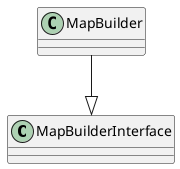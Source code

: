@startuml
class MapBuilderInterface {
}

class MapBuilder {
}

MapBuilder --|> MapBuilderInterface
@enduml
